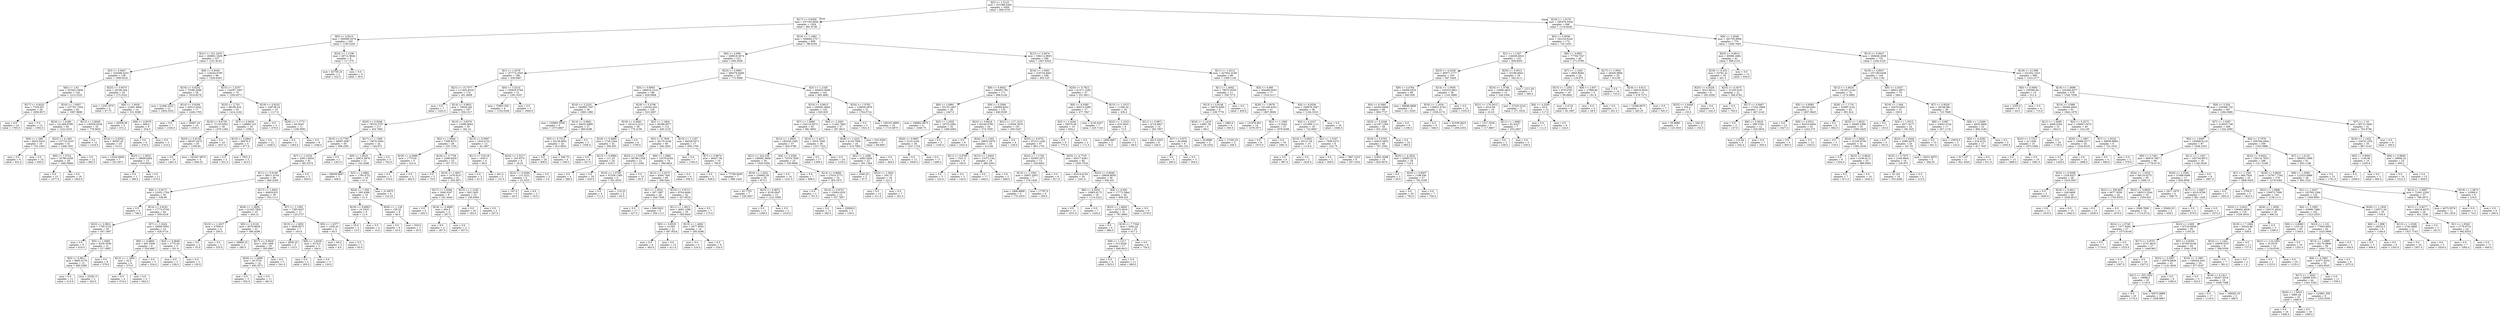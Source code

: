 digraph Tree {
node [shape=box] ;
0 [label="X[2] <= 1.5123\nmse = 331588.5382\nsamples = 2000\nvalue = 994.4725"] ;
1 [label="X[17] <= 0.8458\nmse = 337193.6845\nsamples = 1054\nvalue = 881.8748"] ;
0 -> 1 [labeldistance=2.5, labelangle=45, headlabel="True"] ;
2 [label="X[0] <= 4.9213\nmse = 300089.2076\nsamples = 245\nvalue = 1195.4245"] ;
1 -> 2 ;
3 [label="X[21] <= 331.2433\nmse = 268661.5436\nsamples = 237\nvalue = 1231.8143"] ;
2 -> 3 ;
4 [label="X[3] <= 0.9447\nmse = 324398.4232\nsamples = 138\nvalue = 1090.6232"] ;
3 -> 4 ;
5 [label="X[6] <= 1.91\nmse = 253423.3956\nsamples = 120\nvalue = 1213.2333"] ;
4 -> 5 ;
6 [label="X[17] <= 0.8322\nmse = 7329.551\nsamples = 28\nvalue = 1690.8571"] ;
5 -> 6 ;
7 [label="mse = 0.0\nsamples = 16\nvalue = 1765.0"] ;
6 -> 7 ;
8 [label="mse = 0.0\nsamples = 12\nvalue = 1592.0"] ;
6 -> 8 ;
9 [label="X[16] <= 1.0057\nmse = 237761.7004\nsamples = 92\nvalue = 1067.8696"] ;
5 -> 9 ;
10 [label="X[24] <= 1.0188\nmse = 221468.8789\nsamples = 60\nvalue = 1222.4333"] ;
9 -> 10 ;
11 [label="X[9] <= 1.288\nmse = 8625.0416\nsamples = 19\nvalue = 733.1053"] ;
10 -> 11 ;
12 [label="mse = 0.0\nsamples = 9\nvalue = 831.0"] ;
11 -> 12 ;
13 [label="mse = 0.0\nsamples = 10\nvalue = 645.0"] ;
11 -> 13 ;
14 [label="X[23] <= 4.1491\nmse = 157722.0107\nsamples = 41\nvalue = 1449.1951"] ;
10 -> 14 ;
15 [label="X[8] <= 1.0724\nmse = 34780.0238\nsamples = 29\nvalue = 1683.8966"] ;
14 -> 15 ;
16 [label="mse = 0.0\nsamples = 13\nvalue = 1477.0"] ;
15 -> 16 ;
17 [label="mse = 0.0\nsamples = 16\nvalue = 1852.0"] ;
15 -> 17 ;
18 [label="mse = 0.0\nsamples = 12\nvalue = 882.0"] ;
14 -> 18 ;
19 [label="X[12] <= 2.8049\nmse = 139528.9336\nsamples = 32\nvalue = 778.0625"] ;
9 -> 19 ;
20 [label="mse = 0.0\nsamples = 12\nvalue = 1219.0"] ;
19 -> 20 ;
21 [label="X[14] <= 0.9354\nmse = 36597.45\nsamples = 20\nvalue = 513.5"] ;
19 -> 21 ;
22 [label="mse = 13334.6939\nsamples = 7\nvalue = 321.8571"] ;
21 -> 22 ;
23 [label="X[23] <= 1.9032\nmse = 18698.8284\nsamples = 13\nvalue = 616.6923"] ;
21 -> 23 ;
24 [label="mse = 0.0\nsamples = 2\nvalue = 296.0"] ;
23 -> 24 ;
25 [label="mse = 0.0\nsamples = 11\nvalue = 675.0"] ;
23 -> 25 ;
26 [label="X[23] <= 3.9473\nmse = 29199.284\nsamples = 18\nvalue = 273.2222"] ;
4 -> 26 ;
27 [label="mse = 1230.1875\nsamples = 4\nvalue = 67.75"] ;
26 -> 27 ;
28 [label="X[6] <= 1.6926\nmse = 21681.4949\nsamples = 14\nvalue = 331.9286"] ;
26 -> 28 ;
29 [label="mse = 28358.56\nsamples = 5\nvalue = 472.2"] ;
28 -> 29 ;
30 [label="X[8] <= 0.9578\nmse = 968.0\nsamples = 9\nvalue = 254.0"] ;
28 -> 30 ;
31 [label="mse = 0.0\nsamples = 6\nvalue = 276.0"] ;
30 -> 31 ;
32 [label="mse = 0.0\nsamples = 3\nvalue = 210.0"] ;
30 -> 32 ;
33 [label="X[8] <= 0.9345\nmse = 124444.6785\nsamples = 99\nvalue = 1428.6263"] ;
3 -> 33 ;
34 [label="X[19] <= 0.9232\nmse = 75286.3496\nsamples = 29\nvalue = 1616.8276"] ;
33 -> 34 ;
35 [label="mse = 21946.2222\nsamples = 12\nvalue = 1854.3333"] ;
34 -> 35 ;
36 [label="X[14] <= 0.8294\nmse = 45013.2042\nsamples = 17\nvalue = 1449.1765"] ;
34 -> 36 ;
37 [label="mse = 0.0\nsamples = 7\nvalue = 1326.0"] ;
36 -> 37 ;
38 [label="mse = 58467.24\nsamples = 10\nvalue = 1535.4"] ;
36 -> 38 ;
39 [label="X[15] <= 1.5257\nmse = 124057.1967\nsamples = 70\nvalue = 1350.6571"] ;
33 -> 39 ;
40 [label="X[25] <= 2.701\nmse = 98199.916\nsamples = 55\nvalue = 1414.2182"] ;
39 -> 40 ;
41 [label="X[18] <= 8.6739\nmse = 71135.6502\nsamples = 39\nvalue = 1479.1282"] ;
40 -> 41 ;
42 [label="X[20] <= 0.9139\nmse = 98207.6275\nsamples = 20\nvalue = 1338.65"] ;
41 -> 42 ;
43 [label="mse = 0.0\nsamples = 16\nvalue = 1461.0"] ;
42 -> 43 ;
44 [label="mse = 191647.6875\nsamples = 4\nvalue = 849.25"] ;
42 -> 44 ;
45 [label="mse = 0.0\nsamples = 19\nvalue = 1627.0"] ;
41 -> 45 ;
46 [label="X[7] <= 0.9426\nmse = 128866.125\nsamples = 16\nvalue = 1256.0"] ;
40 -> 46 ;
47 [label="X[10] <= 4.6841\nmse = 68476.5\nsamples = 4\nvalue = 677.0"] ;
46 -> 47 ;
48 [label="mse = 0.0\nsamples = 2\nvalue = 931.0"] ;
47 -> 48 ;
49 [label="mse = 7921.0\nsamples = 2\nvalue = 423.0"] ;
47 -> 49 ;
50 [label="mse = 0.0\nsamples = 12\nvalue = 1449.0"] ;
46 -> 50 ;
51 [label="X[19] <= 0.9232\nmse = 149738.24\nsamples = 15\nvalue = 1117.6"] ;
39 -> 51 ;
52 [label="mse = 0.0\nsamples = 4\nvalue = 476.0"] ;
51 -> 52 ;
53 [label="X[26] <= 1.1772\nmse = 64.2645\nsamples = 11\nvalue = 1350.9091"] ;
51 -> 53 ;
54 [label="mse = 0.0\nsamples = 3\nvalue = 1364.0"] ;
53 -> 54 ;
55 [label="mse = 0.0\nsamples = 8\nvalue = 1346.0"] ;
53 -> 55 ;
56 [label="X[24] <= 1.1196\nmse = 29712.9844\nsamples = 8\nvalue = 117.375"] ;
2 -> 56 ;
57 [label="mse = 62750.25\nsamples = 2\nvalue = 322.5"] ;
56 -> 57 ;
58 [label="mse = 0.0\nsamples = 6\nvalue = 49.0"] ;
56 -> 58 ;
59 [label="X[19] <= 1.1083\nmse = 309640.2727\nsamples = 809\nvalue = 786.9184"] ;
1 -> 59 ;
60 [label="X[6] <= 4.909\nmse = 249918.3674\nsamples = 513\nvalue = 659.3938"] ;
59 -> 60 ;
61 [label="X[1] <= 1.4276\nmse = 157774.2545\nsamples = 186\nvalue = 458.6667"] ;
60 -> 61 ;
62 [label="X[21] <= 15.7577\nmse = 111405.8329\nsamples = 174\nvalue = 401.8908"] ;
61 -> 62 ;
63 [label="mse = 0.0\nsamples = 7\nvalue = 1422.0"] ;
62 -> 63 ;
64 [label="X[14] <= 0.9831\nmse = 70628.282\nsamples = 167\nvalue = 359.1317"] ;
62 -> 64 ;
65 [label="X[20] <= 0.9348\nmse = 76532.5707\nsamples = 117\nvalue = 434.7692"] ;
64 -> 65 ;
66 [label="X[10] <= 6.7763\nmse = 56997.0087\nsamples = 93\nvalue = 499.2581"] ;
65 -> 66 ;
67 [label="X[7] <= 1.2318\nmse = 43811.9454\nsamples = 91\nvalue = 481.6374"] ;
66 -> 67 ;
68 [label="X[11] <= 0.9158\nmse = 38011.4744\nsamples = 86\nvalue = 460.2209"] ;
67 -> 68 ;
69 [label="X[8] <= 0.9171\nmse = 21652.1764\nsamples = 50\nvalue = 538.06"] ;
68 -> 69 ;
70 [label="mse = 0.0\nsamples = 6\nvalue = 748.0"] ;
69 -> 70 ;
71 [label="X[14] <= 0.8181\nmse = 17774.9726\nsamples = 44\nvalue = 509.4318"] ;
69 -> 71 ;
72 [label="X[23] <= 2.0821\nmse = 7795.4722\nsamples = 30\nvalue = 547.1667"] ;
71 -> 72 ;
73 [label="mse = 0.0\nsamples = 9\nvalue = 616.0"] ;
72 -> 73 ;
74 [label="X[5] <= 1.0065\nmse = 8235.5556\nsamples = 21\nvalue = 517.6667"] ;
72 -> 74 ;
75 [label="X[5] <= 0.9611\nmse = 9685.0178\nsamples = 13\nvalue = 480.5385"] ;
74 -> 75 ;
76 [label="mse = 0.0\nsamples = 11\nvalue = 513.0"] ;
75 -> 76 ;
77 [label="mse = 25281.0\nsamples = 2\nvalue = 302.0"] ;
75 -> 77 ;
78 [label="mse = 0.0\nsamples = 8\nvalue = 578.0"] ;
74 -> 78 ;
79 [label="X[7] <= 1.0424\nmse = 29569.9592\nsamples = 14\nvalue = 428.5714"] ;
71 -> 79 ;
80 [label="X[8] <= 0.9805\nmse = 491.5556\nsamples = 9\nvalue = 554.6667"] ;
79 -> 80 ;
81 [label="X[13] <= 1.1883\nmse = 32.0\nsamples = 6\nvalue = 570.0"] ;
80 -> 81 ;
82 [label="mse = 0.0\nsamples = 4\nvalue = 574.0"] ;
81 -> 82 ;
83 [label="mse = 0.0\nsamples = 2\nvalue = 562.0"] ;
81 -> 83 ;
84 [label="mse = 0.0\nsamples = 3\nvalue = 524.0"] ;
80 -> 84 ;
85 [label="X[3] <= 0.9046\nmse = 1775.04\nsamples = 5\nvalue = 201.6"] ;
79 -> 85 ;
86 [label="mse = 0.0\nsamples = 3\nvalue = 236.0"] ;
85 -> 86 ;
87 [label="mse = 0.0\nsamples = 2\nvalue = 150.0"] ;
85 -> 87 ;
88 [label="X[17] <= 1.0632\nmse = 40629.821\nsamples = 36\nvalue = 352.1111"] ;
68 -> 88 ;
89 [label="X[26] <= 1.0856\nmse = 21245.7856\nsamples = 25\nvalue = 454.12"] ;
88 -> 89 ;
90 [label="X[15] <= 1.4337\nmse = 57600.0\nsamples = 4\nvalue = 295.0"] ;
89 -> 90 ;
91 [label="mse = 0.0\nsamples = 2\nvalue = 55.0"] ;
90 -> 91 ;
92 [label="mse = 0.0\nsamples = 2\nvalue = 535.0"] ;
90 -> 92 ;
93 [label="X[0] <= 2.0126\nmse = 8579.8639\nsamples = 21\nvalue = 484.4286"] ;
89 -> 93 ;
94 [label="mse = 39800.25\nsamples = 2\nvalue = 280.5"] ;
93 -> 94 ;
95 [label="X[17] <= 0.9629\nmse = 455.1468\nsamples = 19\nvalue = 505.8947"] ;
93 -> 95 ;
96 [label="X[26] <= 1.2689\nmse = 20.3724\nsamples = 14\nvalue = 493.3571"] ;
95 -> 96 ;
97 [label="mse = 0.0\nsamples = 3\nvalue = 502.0"] ;
96 -> 97 ;
98 [label="mse = 0.0\nsamples = 11\nvalue = 491.0"] ;
96 -> 98 ;
99 [label="mse = 0.0\nsamples = 5\nvalue = 541.0"] ;
95 -> 99 ;
100 [label="X[7] <= 1.1592\nmse = 7285.8347\nsamples = 11\nvalue = 120.2727"] ;
88 -> 100 ;
101 [label="X[15] <= 1.2852\nmse = 5606.8571\nsamples = 7\nvalue = 163.0"] ;
100 -> 101 ;
102 [label="mse = 4830.25\nsamples = 2\nvalue = 110.5"] ;
101 -> 102 ;
103 [label="X[8] <= 1.0438\nmse = 4374.0\nsamples = 5\nvalue = 184.0"] ;
101 -> 103 ;
104 [label="mse = 0.0\nsamples = 2\nvalue = 265.0"] ;
103 -> 104 ;
105 [label="mse = 0.0\nsamples = 3\nvalue = 130.0"] ;
103 -> 105 ;
106 [label="X[5] <= 1.0377\nmse = 1438.25\nsamples = 4\nvalue = 45.5"] ;
100 -> 106 ;
107 [label="mse = 64.0\nsamples = 2\nvalue = 8.0"] ;
106 -> 107 ;
108 [label="mse = 0.0\nsamples = 2\nvalue = 83.0"] ;
106 -> 108 ;
109 [label="mse = 0.0\nsamples = 5\nvalue = 850.0"] ;
67 -> 109 ;
110 [label="mse = 0.0\nsamples = 2\nvalue = 1301.0"] ;
66 -> 110 ;
111 [label="X[17] <= 1.1569\nmse = 73670.3594\nsamples = 24\nvalue = 184.875"] ;
65 -> 111 ;
112 [label="X[9] <= 1.9525\nmse = 29815.3878\nsamples = 21\nvalue = 102.4286"] ;
111 -> 112 ;
113 [label="mse = 89058.6667\nsamples = 3\nvalue = 408.0"] ;
112 -> 113 ;
114 [label="X[3] <= 1.0882\nmse = 1785.4722\nsamples = 18\nvalue = 51.5"] ;
112 -> 114 ;
115 [label="X[24] <= 1.059\nmse = 395.4286\nsamples = 14\nvalue = 31.0"] ;
114 -> 115 ;
116 [label="X[18] <= 9.6683\nmse = 10.3333\nsamples = 6\nvalue = 11.0"] ;
115 -> 116 ;
117 [label="mse = 25.0\nsamples = 2\nvalue = 13.0"] ;
116 -> 117 ;
118 [label="mse = 0.0\nsamples = 4\nvalue = 10.0"] ;
116 -> 118 ;
119 [label="X[26] <= 1.139\nmse = 159.25\nsamples = 8\nvalue = 46.0"] ;
115 -> 119 ;
120 [label="mse = 0.0\nsamples = 6\nvalue = 43.0"] ;
119 -> 120 ;
121 [label="mse = 529.0\nsamples = 2\nvalue = 55.0"] ;
119 -> 121 ;
122 [label="mse = 31.6875\nsamples = 4\nvalue = 123.25"] ;
114 -> 122 ;
123 [label="mse = 0.0\nsamples = 3\nvalue = 762.0"] ;
111 -> 123 ;
124 [label="X[10] <= 3.8579\nmse = 12098.9604\nsamples = 50\nvalue = 182.14"] ;
64 -> 124 ;
125 [label="X[2] <= 1.0944\nmse = 7398.8373\nsamples = 38\nvalue = 225.7105"] ;
124 -> 125 ;
126 [label="X[18] <= 4.2688\nmse = 1775.04\nsamples = 5\nvalue = 410.4"] ;
125 -> 126 ;
127 [label="mse = 0.0\nsamples = 3\nvalue = 376.0"] ;
126 -> 127 ;
128 [label="mse = 0.0\nsamples = 2\nvalue = 462.0"] ;
126 -> 128 ;
129 [label="X[18] <= 3.7759\nmse = 2299.6529\nsamples = 33\nvalue = 197.7273"] ;
125 -> 129 ;
130 [label="mse = 0.0\nsamples = 2\nvalue = 79.0"] ;
129 -> 130 ;
131 [label="X[19] <= 1.0827\nmse = 1479.9147\nsamples = 31\nvalue = 205.3871"] ;
129 -> 131 ;
132 [label="X[17] <= 1.0546\nmse = 1840.0247\nsamples = 9\nvalue = 241.4444"] ;
131 -> 132 ;
133 [label="mse = 0.0\nsamples = 5\nvalue = 205.0"] ;
132 -> 133 ;
134 [label="X[18] <= 5.4609\nmse = 404.5\nsamples = 4\nvalue = 287.0"] ;
132 -> 134 ;
135 [label="mse = 9.0\nsamples = 2\nvalue = 267.0"] ;
134 -> 135 ;
136 [label="mse = 0.0\nsamples = 2\nvalue = 307.0"] ;
134 -> 136 ;
137 [label="X[13] <= 1.2165\nmse = 583.1405\nsamples = 22\nvalue = 190.6364"] ;
131 -> 137 ;
138 [label="mse = 0.0\nsamples = 20\nvalue = 183.0"] ;
137 -> 138 ;
139 [label="mse = 0.0\nsamples = 2\nvalue = 267.0"] ;
137 -> 139 ;
140 [label="X[13] <= 0.9597\nmse = 1934.4722\nsamples = 12\nvalue = 44.1667"] ;
124 -> 140 ;
141 [label="X[11] <= 0.9118\nmse = 1445.5\nsamples = 4\nvalue = 96.0"] ;
140 -> 141 ;
142 [label="mse = 0.0\nsamples = 2\nvalue = 61.0"] ;
141 -> 142 ;
143 [label="mse = 441.0\nsamples = 2\nvalue = 131.0"] ;
141 -> 143 ;
144 [label="X[23] <= 3.5217\nmse = 163.9375\nsamples = 8\nvalue = 18.25"] ;
140 -> 144 ;
145 [label="X[22] <= 0.9284\nmse = 115.2222\nsamples = 6\nvalue = 23.3333"] ;
144 -> 145 ;
146 [label="mse = 147.0\nsamples = 4\nvalue = 26.0"] ;
145 -> 146 ;
147 [label="mse = 9.0\nsamples = 2\nvalue = 18.0"] ;
145 -> 147 ;
148 [label="mse = 0.0\nsamples = 2\nvalue = 3.0"] ;
144 -> 148 ;
149 [label="X[0] <= 3.5214\nmse = 105635.0764\nsamples = 12\nvalue = 1281.9167"] ;
61 -> 149 ;
150 [label="mse = 75963.358\nsamples = 9\nvalue = 1154.5556"] ;
149 -> 150 ;
151 [label="mse = 0.0\nsamples = 3\nvalue = 1664.0"] ;
149 -> 151 ;
152 [label="X[23] <= 3.9661\nmse = 266376.6489\nsamples = 327\nvalue = 773.5688"] ;
60 -> 152 ;
153 [label="X[5] <= 0.8063\nmse = 186918.1519\nsamples = 186\nvalue = 628.0968"] ;
152 -> 153 ;
154 [label="X[10] <= 3.2233\nmse = 194895.7307\nsamples = 36\nvalue = 1065.1389"] ;
153 -> 154 ;
155 [label="mse = 150883.5556\nsamples = 9\nvalue = 1573.6667"] ;
154 -> 155 ;
156 [label="X[14] <= 0.9661\nmse = 94632.8999\nsamples = 27\nvalue = 895.6296"] ;
154 -> 156 ;
157 [label="X[5] <= 0.7312\nmse = 45136.9931\nsamples = 24\nvalue = 813.0833"] ;
156 -> 157 ;
158 [label="mse = 0.0\nsamples = 20\nvalue = 908.0"] ;
157 -> 158 ;
159 [label="mse = 546.75\nsamples = 4\nvalue = 338.5"] ;
157 -> 159 ;
160 [label="mse = 0.0\nsamples = 3\nvalue = 1556.0"] ;
156 -> 160 ;
161 [label="X[18] <= 5.4706\nmse = 128160.204\nsamples = 150\nvalue = 523.2067"] ;
153 -> 161 ;
162 [label="X[18] <= 4.9583\nmse = 181414.3213\nsamples = 38\nvalue = 779.3158"] ;
161 -> 162 ;
163 [label="X[19] <= 0.9485\nmse = 1728.2344\nsamples = 32\nvalue = 595.625"] ;
162 -> 163 ;
164 [label="mse = 0.0\nsamples = 8\nvalue = 527.0"] ;
163 -> 164 ;
165 [label="X[13] <= 0.9994\nmse = 211.25\nsamples = 24\nvalue = 618.5"] ;
163 -> 165 ;
166 [label="mse = 0.0\nsamples = 4\nvalue = 586.0"] ;
165 -> 166 ;
167 [label="mse = 0.0\nsamples = 20\nvalue = 625.0"] ;
165 -> 167 ;
168 [label="mse = 0.0\nsamples = 6\nvalue = 1759.0"] ;
162 -> 168 ;
169 [label="X[3] <= 1.1904\nmse = 80286.8577\nsamples = 112\nvalue = 436.3125"] ;
161 -> 169 ;
170 [label="X[2] <= 0.7836\nmse = 26179.3146\nsamples = 95\nvalue = 346.3263"] ;
169 -> 170 ;
171 [label="X[23] <= 3.5392\nmse = 58789.1338\nsamples = 21\nvalue = 211.2381"] ;
170 -> 171 ;
172 [label="X[16] <= 1.0769\nmse = 87538.1389\nsamples = 6\nvalue = 501.8333"] ;
171 -> 172 ;
173 [label="mse = 0.0\nsamples = 4\nvalue = 711.0"] ;
172 -> 173 ;
174 [label="mse = 110.25\nsamples = 2\nvalue = 83.5"] ;
172 -> 174 ;
175 [label="mse = 0.0\nsamples = 15\nvalue = 95.0"] ;
171 -> 175 ;
176 [label="X[8] <= 1.0882\nmse = 10276.8183\nsamples = 74\nvalue = 384.6622"] ;
170 -> 176 ;
177 [label="X[12] <= 2.3472\nmse = 8364.7481\nsamples = 68\nvalue = 369.5441"] ;
176 -> 177 ;
178 [label="X[1] <= 1.3022\nmse = 507.1967\nsamples = 26\nvalue = 436.7308"] ;
177 -> 178 ;
179 [label="mse = 0.0\nsamples = 17\nvalue = 427.0"] ;
178 -> 179 ;
180 [label="mse = 948.5432\nsamples = 9\nvalue = 455.1111"] ;
178 -> 180 ;
181 [label="X[19] <= 0.9712\nmse = 8704.6644\nsamples = 42\nvalue = 327.9524"] ;
177 -> 181 ;
182 [label="X[11] <= 1.0613\nmse = 4683.1396\nsamples = 35\nvalue = 358.9429"] ;
181 -> 182 ;
183 [label="X[5] <= 0.8535\nmse = 15.093\nsamples = 21\nvalue = 407.9524"] ;
182 -> 183 ;
184 [label="mse = 0.0\nsamples = 8\nvalue = 403.0"] ;
183 -> 184 ;
185 [label="mse = 0.0\nsamples = 13\nvalue = 411.0"] ;
183 -> 185 ;
186 [label="X[15] <= 1.4843\nmse = 2677.9592\nsamples = 14\nvalue = 285.4286"] ;
182 -> 186 ;
187 [label="mse = 0.0\nsamples = 5\nvalue = 216.0"] ;
186 -> 187 ;
188 [label="mse = 0.0\nsamples = 9\nvalue = 324.0"] ;
186 -> 188 ;
189 [label="mse = 0.0\nsamples = 7\nvalue = 173.0"] ;
181 -> 189 ;
190 [label="mse = 0.0\nsamples = 6\nvalue = 556.0"] ;
176 -> 190 ;
191 [label="X[13] <= 1.1257\nmse = 84529.5571\nsamples = 17\nvalue = 939.1765"] ;
169 -> 191 ;
192 [label="mse = 0.0\nsamples = 7\nvalue = 1194.0"] ;
191 -> 192 ;
193 [label="X[7] <= 0.9674\nmse = 66427.56\nsamples = 10\nvalue = 760.8"] ;
191 -> 193 ;
194 [label="mse = 0.0\nsamples = 3\nvalue = 928.0"] ;
193 -> 194 ;
195 [label="mse = 77780.6939\nsamples = 7\nvalue = 689.1429"] ;
193 -> 195 ;
196 [label="X[3] <= 1.1328\nmse = 306452.9298\nsamples = 141\nvalue = 965.4681"] ;
152 -> 196 ;
197 [label="X[14] <= 0.9615\nmse = 206091.8844\nsamples = 120\nvalue = 825.625"] ;
196 -> 197 ;
198 [label="X[7] <= 1.0883\nmse = 154116.5073\nsamples = 93\nvalue = 981.8602"] ;
197 -> 198 ;
199 [label="X[13] <= 1.0855\nmse = 185430.1385\nsamples = 57\nvalue = 826.5789"] ;
198 -> 199 ;
200 [label="X[21] <= 324.239\nmse = 166692.3668\nsamples = 34\nvalue = 1020.5294"] ;
199 -> 200 ;
201 [label="X[24] <= 1.0421\nmse = 230662.56\nsamples = 20\nvalue = 873.2"] ;
200 -> 201 ;
202 [label="mse = 82.7755\nsamples = 7\nvalue = 226.2857"] ;
201 -> 202 ;
203 [label="X[23] <= 4.9672\nmse = 8136.0947\nsamples = 13\nvalue = 1221.5385"] ;
201 -> 203 ;
204 [label="mse = 0.0\nsamples = 11\nvalue = 1260.0"] ;
203 -> 204 ;
205 [label="mse = 0.0\nsamples = 2\nvalue = 1010.0"] ;
203 -> 205 ;
206 [label="mse = 0.0\nsamples = 14\nvalue = 1231.0"] ;
200 -> 206 ;
207 [label="X[4] <= 2.5395\nmse = 75319.7656\nsamples = 23\nvalue = 539.8696"] ;
199 -> 207 ;
208 [label="mse = 0.0\nsamples = 7\nvalue = 898.0"] ;
207 -> 208 ;
209 [label="X[14] <= 0.8665\nmse = 27610.2773\nsamples = 16\nvalue = 383.1875"] ;
207 -> 209 ;
210 [label="mse = 0.0\nsamples = 2\nvalue = 701.0"] ;
209 -> 210 ;
211 [label="X[14] <= 0.8747\nmse = 15064.0255\nsamples = 14\nvalue = 337.7857"] ;
209 -> 211 ;
212 [label="mse = 0.0\nsamples = 11\nvalue = 392.0"] ;
211 -> 212 ;
213 [label="mse = 20006.0\nsamples = 3\nvalue = 139.0"] ;
211 -> 213 ;
214 [label="X[10] <= 5.4471\nmse = 5910.7006\nsamples = 36\nvalue = 1227.7222"] ;
198 -> 214 ;
215 [label="mse = 0.0\nsamples = 17\nvalue = 1309.0"] ;
214 -> 215 ;
216 [label="mse = 0.0\nsamples = 19\nvalue = 1155.0"] ;
214 -> 216 ;
217 [label="X[0] <= 2.2091\nmse = 11442.7682\nsamples = 27\nvalue = 287.4815"] ;
197 -> 217 ;
218 [label="X[26] <= 1.2231\nmse = 6134.7066\nsamples = 24\nvalue = 314.7083"] ;
217 -> 218 ;
219 [label="X[2] <= 1.1086\nmse = 4482.0269\nsamples = 22\nvalue = 301.1364"] ;
218 -> 219 ;
220 [label="mse = 1640.25\nsamples = 2\nvalue = 97.5"] ;
219 -> 220 ;
221 [label="X[22] <= 1.0041\nmse = 204.75\nsamples = 20\nvalue = 321.5"] ;
219 -> 221 ;
222 [label="mse = 0.0\nsamples = 13\nvalue = 311.0"] ;
221 -> 222 ;
223 [label="mse = 0.0\nsamples = 7\nvalue = 341.0"] ;
221 -> 223 ;
224 [label="mse = 0.0\nsamples = 2\nvalue = 464.0"] ;
218 -> 224 ;
225 [label="mse = 533.5556\nsamples = 3\nvalue = 69.6667"] ;
217 -> 225 ;
226 [label="X[16] <= 1.0763\nmse = 129629.3878\nsamples = 21\nvalue = 1764.5714"] ;
196 -> 226 ;
227 [label="mse = 0.0\nsamples = 5\nvalue = 1921.0"] ;
226 -> 227 ;
228 [label="mse = 160102.0898\nsamples = 16\nvalue = 1715.6875"] ;
226 -> 228 ;
229 [label="X[12] <= 2.9474\nmse = 336112.8603\nsamples = 296\nvalue = 1007.9324"] ;
59 -> 229 ;
230 [label="X[16] <= 1.0491\nmse = 218724.8401\nsamples = 208\nvalue = 855.125"] ;
229 -> 230 ;
231 [label="X[8] <= 0.9632\nmse = 180493.782\nsamples = 171\nvalue = 968.5146"] ;
230 -> 231 ;
232 [label="X[6] <= 2.6981\nmse = 55133.1667\nsamples = 36\nvalue = 1447.0"] ;
231 -> 232 ;
233 [label="mse = 168862.6875\nsamples = 4\nvalue = 1049.75"] ;
232 -> 233 ;
234 [label="X[3] <= 1.0555\nmse = 18725.2881\nsamples = 32\nvalue = 1496.6562"] ;
232 -> 234 ;
235 [label="X[20] <= 0.9697\nmse = 3152.4185\nsamples = 29\nvalue = 1537.1724"] ;
234 -> 235 ;
236 [label="mse = 0.0\nsamples = 12\nvalue = 1604.0"] ;
235 -> 236 ;
237 [label="mse = 0.0\nsamples = 17\nvalue = 1490.0"] ;
235 -> 237 ;
238 [label="mse = 0.0\nsamples = 3\nvalue = 1105.0"] ;
234 -> 238 ;
239 [label="X[9] <= 4.3366\nmse = 136589.6452\nsamples = 135\nvalue = 840.9185"] ;
231 -> 239 ;
240 [label="X[22] <= 0.8618\nmse = 93240.6782\nsamples = 34\nvalue = 574.7059"] ;
239 -> 240 ;
241 [label="mse = 0.0\nsamples = 9\nvalue = 1022.0"] ;
240 -> 241 ;
242 [label="X[24] <= 1.1343\nmse = 28852.0576\nsamples = 25\nvalue = 413.68"] ;
240 -> 242 ;
243 [label="X[11] <= 0.9785\nmse = 1521.0\nsamples = 6\nvalue = 183.0"] ;
242 -> 243 ;
244 [label="mse = 0.0\nsamples = 3\nvalue = 222.0"] ;
243 -> 244 ;
245 [label="mse = 0.0\nsamples = 3\nvalue = 144.0"] ;
243 -> 245 ;
246 [label="X[12] <= 1.9455\nmse = 15372.144\nsamples = 19\nvalue = 486.5263"] ;
242 -> 246 ;
247 [label="mse = 0.0\nsamples = 17\nvalue = 444.0"] ;
246 -> 247 ;
248 [label="mse = 0.0\nsamples = 2\nvalue = 848.0"] ;
246 -> 248 ;
249 [label="X[21] <= 117.1215\nmse = 119294.3676\nsamples = 101\nvalue = 930.5347"] ;
239 -> 249 ;
250 [label="mse = 0.0\nsamples = 4\nvalue = 139.0"] ;
249 -> 250 ;
251 [label="X[25] <= 3.8731\nmse = 97312.1445\nsamples = 97\nvalue = 963.1753"] ;
249 -> 251 ;
252 [label="X[22] <= 1.1728\nmse = 82905.2071\nsamples = 13\nvalue = 526.8462"] ;
251 -> 252 ;
253 [label="X[13] <= 1.2362\nmse = 19951.2653\nsamples = 7\nvalue = 278.1429"] ;
252 -> 253 ;
254 [label="mse = 2496.8889\nsamples = 3\nvalue = 170.3333"] ;
253 -> 254 ;
255 [label="mse = 17787.0\nsamples = 4\nvalue = 359.0"] ;
253 -> 255 ;
256 [label="mse = 0.0\nsamples = 6\nvalue = 817.0"] ;
252 -> 256 ;
257 [label="X[25] <= 4.7725\nmse = 65517.8281\nsamples = 84\nvalue = 1030.7024"] ;
251 -> 257 ;
258 [label="mse = 81014.6154\nsamples = 26\nvalue = 1241.0"] ;
257 -> 258 ;
259 [label="X[22] <= 0.8648\nmse = 29858.8659\nsamples = 58\nvalue = 936.431"] ;
257 -> 259 ;
260 [label="X[6] <= 4.5554\nmse = 10883.6173\nsamples = 18\nvalue = 1114.2222"] ;
259 -> 260 ;
261 [label="mse = 0.0\nsamples = 11\nvalue = 1031.0"] ;
260 -> 261 ;
262 [label="mse = 0.0\nsamples = 7\nvalue = 1245.0"] ;
260 -> 262 ;
263 [label="X[4] <= 4.836\nmse = 17772.3944\nsamples = 40\nvalue = 856.425"] ;
259 -> 263 ;
264 [label="X[23] <= 1.8645\nmse = 4374.0916\nsamples = 31\nvalue = 791.8065"] ;
263 -> 264 ;
265 [label="mse = 0.0\nsamples = 6\nvalue = 686.0"] ;
264 -> 265 ;
266 [label="X[18] <= 7.7344\nmse = 2092.24\nsamples = 25\nvalue = 817.2"] ;
264 -> 266 ;
267 [label="X[8] <= 1.1217\nmse = 312.6436\nsamples = 17\nvalue = 846.9412"] ;
266 -> 267 ;
268 [label="mse = 0.0\nsamples = 6\nvalue = 823.0"] ;
267 -> 268 ;
269 [label="mse = 0.0\nsamples = 11\nvalue = 860.0"] ;
267 -> 269 ;
270 [label="mse = 0.0\nsamples = 8\nvalue = 754.0"] ;
266 -> 270 ;
271 [label="mse = 0.0\nsamples = 9\nvalue = 1079.0"] ;
263 -> 271 ;
272 [label="X[20] <= 0.7812\nmse = 61371.1556\nsamples = 37\nvalue = 331.0811"] ;
230 -> 272 ;
273 [label="X[6] <= 4.3385\nmse = 80513.2388\nsamples = 17\nvalue = 477.7647"] ;
272 -> 273 ;
274 [label="X[2] <= 1.4244\nmse = 58370.56\nsamples = 10\nvalue = 654.2"] ;
273 -> 274 ;
275 [label="mse = 0.0\nsamples = 8\nvalue = 775.0"] ;
274 -> 275 ;
276 [label="mse = 0.0\nsamples = 2\nvalue = 171.0"] ;
274 -> 276 ;
277 [label="mse = 4145.6327\nsamples = 7\nvalue = 225.7143"] ;
273 -> 277 ;
278 [label="X[15] <= 1.1015\nmse = 11266.34\nsamples = 20\nvalue = 206.4"] ;
272 -> 278 ;
279 [label="X[22] <= 1.1519\nmse = 916.5833\nsamples = 6\nvalue = 72.5"] ;
278 -> 279 ;
280 [label="mse = 1808.6667\nsamples = 3\nvalue = 76.0"] ;
279 -> 280 ;
281 [label="mse = 0.0\nsamples = 3\nvalue = 69.0"] ;
279 -> 281 ;
282 [label="X[11] <= 0.9971\nmse = 4724.8827\nsamples = 14\nvalue = 263.7857"] ;
278 -> 282 ;
283 [label="mse = 8413.3333\nsamples = 6\nvalue = 226.0"] ;
282 -> 283 ;
284 [label="X[7] <= 0.975\nmse = 84.6094\nsamples = 8\nvalue = 292.125"] ;
282 -> 284 ;
285 [label="mse = 0.0\nsamples = 5\nvalue = 285.0"] ;
284 -> 285 ;
286 [label="mse = 0.0\nsamples = 3\nvalue = 304.0"] ;
284 -> 286 ;
287 [label="X[11] <= 1.0212\nmse = 427932.4189\nsamples = 88\nvalue = 1369.1136"] ;
229 -> 287 ;
288 [label="X[1] <= 1.4042\nmse = 78672.9256\nsamples = 11\nvalue = 338.7273"] ;
287 -> 288 ;
289 [label="X[13] <= 0.9148\nmse = 30870.8395\nsamples = 9\nvalue = 229.7778"] ;
288 -> 289 ;
290 [label="X[24] <= 1.1416\nmse = 14897.36\nsamples = 5\nvalue = 99.2"] ;
289 -> 290 ;
291 [label="mse = 26.8889\nsamples = 3\nvalue = 26.3333"] ;
290 -> 291 ;
292 [label="mse = 17292.25\nsamples = 2\nvalue = 208.5"] ;
290 -> 292 ;
293 [label="mse = 2883.0\nsamples = 4\nvalue = 393.0"] ;
289 -> 293 ;
294 [label="mse = 0.0\nsamples = 2\nvalue = 829.0"] ;
288 -> 294 ;
295 [label="X[3] <= 0.895\nmse = 304488.5003\nsamples = 77\nvalue = 1516.3117"] ;
287 -> 295 ;
296 [label="X[26] <= 1.0678\nmse = 101249.4253\nsamples = 41\nvalue = 1807.8049"] ;
295 -> 296 ;
297 [label="mse = 131676.801\nsamples = 14\nvalue = 1478.3571"] ;
296 -> 297 ;
298 [label="X[2] <= 1.1965\nmse = 13.3443\nsamples = 27\nvalue = 1978.6296"] ;
296 -> 298 ;
299 [label="mse = 0.0\nsamples = 8\nvalue = 1973.0"] ;
298 -> 299 ;
300 [label="mse = 0.0\nsamples = 19\nvalue = 1981.0"] ;
298 -> 300 ;
301 [label="X[4] <= 6.9256\nmse = 328976.1667\nsamples = 36\nvalue = 1184.3333"] ;
295 -> 301 ;
302 [label="X[4] <= 4.2237\nmse = 231680.1111\nsamples = 18\nvalue = 722.6667"] ;
301 -> 302 ;
303 [label="X[10] <= 5.0921\nmse = 65127.04\nsamples = 10\nvalue = 1114.6"] ;
302 -> 303 ;
304 [label="mse = 0.0\nsamples = 8\nvalue = 987.0"] ;
303 -> 304 ;
305 [label="mse = 0.0\nsamples = 2\nvalue = 1625.0"] ;
303 -> 305 ;
306 [label="X[1] <= 1.3197\nmse = 7838.4375\nsamples = 8\nvalue = 232.75"] ;
302 -> 306 ;
307 [label="mse = 0.0\nsamples = 2\nvalue = 309.0"] ;
306 -> 307 ;
308 [label="mse = 7867.2222\nsamples = 6\nvalue = 207.3333"] ;
306 -> 308 ;
309 [label="mse = 0.0\nsamples = 18\nvalue = 1646.0"] ;
301 -> 309 ;
310 [label="X[19] <= 1.0176\nmse = 295479.5028\nsamples = 946\nvalue = 1119.9249"] ;
0 -> 310 [labeldistance=2.5, labelangle=-45, headlabel="False"] ;
311 [label="X[5] <= 0.9536\nmse = 162120.6242\nsamples = 172\nvalue = 720.1453"] ;
310 -> 311 ;
312 [label="X[1] <= 1.1207\nmse = 128200.6022\nsamples = 123\nvalue = 858.8455"] ;
311 -> 312 ;
313 [label="X[23] <= 4.3238\nmse = 90971.1777\nsamples = 105\nvalue = 947.3429"] ;
312 -> 313 ;
314 [label="X[9] <= 4.4764\nmse = 54006.9532\nsamples = 69\nvalue = 845.058"] ;
313 -> 314 ;
315 [label="X[4] <= 6.3481\nmse = 44354.6908\nsamples = 66\nvalue = 864.7727"] ;
314 -> 315 ;
316 [label="X[25] <= 5.2346\nmse = 41187.1394\nsamples = 58\nvalue = 831.2241"] ;
315 -> 316 ;
317 [label="X[10] <= 5.0705\nmse = 43015.5933\nsamples = 48\nvalue = 797.1042"] ;
316 -> 317 ;
318 [label="mse = 31831.6288\nsamples = 19\nvalue = 923.9474"] ;
317 -> 318 ;
319 [label="X[25] <= 4.2625\nmse = 32895.5172\nsamples = 29\nvalue = 714.0"] ;
317 -> 319 ;
320 [label="mse = 0.0\nsamples = 2\nvalue = 59.0"] ;
319 -> 320 ;
321 [label="X[20] <= 0.8407\nmse = 1198.546\nsamples = 27\nvalue = 762.5185"] ;
319 -> 321 ;
322 [label="mse = 0.0\nsamples = 20\nvalue = 783.0"] ;
321 -> 322 ;
323 [label="mse = 0.0\nsamples = 7\nvalue = 704.0"] ;
321 -> 323 ;
324 [label="mse = 0.0\nsamples = 10\nvalue = 995.0"] ;
316 -> 324 ;
325 [label="mse = 0.0\nsamples = 8\nvalue = 1108.0"] ;
315 -> 325 ;
326 [label="mse = 69688.8889\nsamples = 3\nvalue = 411.3333"] ;
314 -> 326 ;
327 [label="X[14] <= 1.0035\nmse = 103332.6821\nsamples = 36\nvalue = 1143.3889"] ;
313 -> 327 ;
328 [label="X[16] <= 1.1634\nmse = 129931.4745\nsamples = 23\nvalue = 1036.2174"] ;
327 -> 328 ;
329 [label="mse = 0.0\nsamples = 6\nvalue = 546.0"] ;
328 -> 329 ;
330 [label="mse = 61038.0623\nsamples = 17\nvalue = 1209.2353"] ;
328 -> 330 ;
331 [label="mse = 0.0\nsamples = 13\nvalue = 1333.0"] ;
327 -> 331 ;
332 [label="X[20] <= 0.9512\nmse = 33188.9043\nsamples = 18\nvalue = 342.6111"] ;
312 -> 332 ;
333 [label="X[24] <= 1.0746\nmse = 14096.4852\nsamples = 13\nvalue = 249.2308"] ;
332 -> 333 ;
334 [label="X[21] <= 176.2612\nmse = 4314.84\nsamples = 10\nvalue = 212.6"] ;
333 -> 334 ;
335 [label="mse = 1317.5556\nsamples = 3\nvalue = 117.6667"] ;
334 -> 335 ;
336 [label="X[11] <= 1.0082\nmse = 81.6327\nsamples = 7\nvalue = 253.2857"] ;
334 -> 336 ;
337 [label="mse = 0.0\nsamples = 2\nvalue = 239.0"] ;
336 -> 337 ;
338 [label="mse = 0.0\nsamples = 5\nvalue = 259.0"] ;
336 -> 338 ;
339 [label="mse = 27320.2222\nsamples = 3\nvalue = 371.3333"] ;
333 -> 339 ;
340 [label="mse = 1211.04\nsamples = 5\nvalue = 585.4"] ;
332 -> 340 ;
341 [label="X[6] <= 3.9901\nmse = 77756.7547\nsamples = 49\nvalue = 371.9796"] ;
311 -> 341 ;
342 [label="X[7] <= 1.1435\nmse = 5663.8594\nsamples = 24\nvalue = 118.875"] ;
341 -> 342 ;
343 [label="X[15] <= 1.2501\nmse = 679.4792\nsamples = 19\nvalue = 99.6842"] ;
342 -> 343 ;
344 [label="X[4] <= 4.2295\nmse = 42.0\nsamples = 13\nvalue = 117.0"] ;
343 -> 344 ;
345 [label="mse = 0.0\nsamples = 7\nvalue = 111.0"] ;
344 -> 345 ;
346 [label="mse = 0.0\nsamples = 6\nvalue = 124.0"] ;
344 -> 346 ;
347 [label="mse = 3.4722\nsamples = 6\nvalue = 62.1667"] ;
343 -> 347 ;
348 [label="X[9] <= 2.937\nmse = 17886.96\nsamples = 5\nvalue = 191.8"] ;
342 -> 348 ;
349 [label="mse = 0.0\nsamples = 2\nvalue = 28.0"] ;
348 -> 349 ;
350 [label="mse = 0.0\nsamples = 3\nvalue = 301.0"] ;
348 -> 350 ;
351 [label="X[17] <= 1.0941\nmse = 26426.9984\nsamples = 25\nvalue = 614.96"] ;
341 -> 351 ;
352 [label="mse = 0.0\nsamples = 14\nvalue = 722.0"] ;
351 -> 352 ;
353 [label="X[18] <= 9.613\nmse = 26919.6529\nsamples = 11\nvalue = 478.7273"] ;
351 -> 353 ;
354 [label="mse = 13366.6875\nsamples = 4\nvalue = 282.25"] ;
353 -> 354 ;
355 [label="mse = 0.0\nsamples = 7\nvalue = 591.0"] ;
353 -> 355 ;
356 [label="X[9] <= 1.9349\nmse = 281705.8956\nsamples = 774\nvalue = 1208.7649"] ;
310 -> 356 ;
357 [label="X[20] <= 0.9614\nmse = 85966.1684\nsamples = 42\nvalue = 589.2143"] ;
356 -> 357 ;
358 [label="X[18] <= 6.433\nmse = 53781.41\nsamples = 30\nvalue = 451.3"] ;
357 -> 358 ;
359 [label="X[25] <= 4.0329\nmse = 3012.6914\nsamples = 9\nvalue = 182.5556"] ;
358 -> 359 ;
360 [label="X[25] <= 2.6448\nmse = 334.4\nsamples = 5\nvalue = 135.0"] ;
359 -> 360 ;
361 [label="mse = 56.8889\nsamples = 3\nvalue = 123.3333"] ;
360 -> 361 ;
362 [label="mse = 240.25\nsamples = 2\nvalue = 152.5"] ;
360 -> 362 ;
363 [label="mse = 0.0\nsamples = 4\nvalue = 242.0"] ;
359 -> 363 ;
364 [label="X[25] <= 4.3475\nmse = 31320.9161\nsamples = 21\nvalue = 566.4762"] ;
358 -> 364 ;
365 [label="mse = 0.0\nsamples = 7\nvalue = 765.0"] ;
364 -> 365 ;
366 [label="X[17] <= 0.9467\nmse = 17422.5969\nsamples = 14\nvalue = 467.2143"] ;
364 -> 366 ;
367 [label="mse = 0.0\nsamples = 2\nvalue = 147.0"] ;
366 -> 367 ;
368 [label="X[6] <= 2.0018\nmse = 388.5764\nsamples = 12\nvalue = 520.5833"] ;
366 -> 368 ;
369 [label="mse = 116.64\nsamples = 5\nvalue = 542.4"] ;
368 -> 369 ;
370 [label="mse = 0.0\nsamples = 7\nvalue = 505.0"] ;
368 -> 370 ;
371 [label="mse = 0.0\nsamples = 12\nvalue = 934.0"] ;
357 -> 371 ;
372 [label="X[13] <= 0.9427\nmse = 269649.4308\nsamples = 732\nvalue = 1244.3128"] ;
356 -> 372 ;
373 [label="X[18] <= 4.8927\nmse = 257189.6458\nsamples = 144\nvalue = 922.1181"] ;
372 -> 373 ;
374 [label="X[12] <= 3.4616\nmse = 181551.2142\nsamples = 74\nvalue = 1274.6892"] ;
373 -> 374 ;
375 [label="X[5] <= 0.8585\nmse = 95349.0281\nsamples = 31\nvalue = 1667.0645"] ;
374 -> 375 ;
376 [label="mse = 0.0\nsamples = 15\nvalue = 1927.0"] ;
375 -> 376 ;
377 [label="X[9] <= 4.0531\nmse = 62010.6094\nsamples = 16\nvalue = 1423.375"] ;
375 -> 377 ;
378 [label="mse = 0.0\nsamples = 3\nvalue = 905.0"] ;
377 -> 378 ;
379 [label="mse = 0.0\nsamples = 13\nvalue = 1543.0"] ;
377 -> 379 ;
380 [label="X[26] <= 1.1716\nmse = 52685.3142\nsamples = 43\nvalue = 991.814"] ;
374 -> 380 ;
381 [label="mse = 0.0\nsamples = 8\nvalue = 692.0"] ;
380 -> 381 ;
382 [label="X[25] <= 1.9532\nmse = 39485.5396\nsamples = 35\nvalue = 1060.3429"] ;
380 -> 382 ;
383 [label="mse = 0.0\nsamples = 3\nvalue = 719.0"] ;
382 -> 383 ;
384 [label="X[24] <= 1.0826\nmse = 31239.9756\nsamples = 32\nvalue = 1092.3438"] ;
382 -> 384 ;
385 [label="mse = 0.0\nsamples = 9\nvalue = 1354.0"] ;
384 -> 385 ;
386 [label="X[22] <= 0.8624\nmse = 6190.9112\nsamples = 23\nvalue = 989.9565"] ;
384 -> 386 ;
387 [label="mse = 0.0\nsamples = 7\nvalue = 871.0"] ;
386 -> 387 ;
388 [label="mse = 0.0\nsamples = 16\nvalue = 1042.0"] ;
386 -> 388 ;
389 [label="X[6] <= 3.4527\nmse = 66821.8971\nsamples = 70\nvalue = 549.4"] ;
373 -> 389 ;
390 [label="X[19] <= 1.094\nmse = 16470.6452\nsamples = 31\nvalue = 330.0"] ;
389 -> 390 ;
391 [label="mse = 0.0\nsamples = 7\nvalue = 153.0"] ;
390 -> 391 ;
392 [label="X[3] <= 1.0515\nmse = 9471.8177\nsamples = 24\nvalue = 381.625"] ;
390 -> 392 ;
393 [label="mse = 0.0\nsamples = 4\nvalue = 552.0"] ;
392 -> 393 ;
394 [label="X[22] <= 1.0244\nmse = 4399.5475\nsamples = 20\nvalue = 347.55"] ;
392 -> 394 ;
395 [label="X[25] <= 3.7975\nmse = 2184.9844\nsamples = 16\nvalue = 335.875"] ;
394 -> 395 ;
396 [label="mse = 32.102\nsamples = 14\nvalue = 353.4286"] ;
395 -> 396 ;
397 [label="mse = 0.0\nsamples = 2\nvalue = 213.0"] ;
395 -> 397 ;
398 [label="mse = 10531.6875\nsamples = 4\nvalue = 394.25"] ;
394 -> 398 ;
399 [label="X[7] <= 0.9529\nmse = 38168.881\nsamples = 39\nvalue = 723.7949"] ;
389 -> 399 ;
400 [label="X[8] <= 0.987\nmse = 23642.5744\nsamples = 17\nvalue = 547.1176"] ;
399 -> 400 ;
401 [label="mse = 0.0\nsamples = 15\nvalue = 601.0"] ;
400 -> 401 ;
402 [label="mse = 15876.0\nsamples = 2\nvalue = 143.0"] ;
400 -> 402 ;
403 [label="X[8] <= 1.0289\nmse = 6634.5806\nsamples = 22\nvalue = 860.3182"] ;
399 -> 403 ;
404 [label="X[0] <= 4.3292\nmse = 618.4152\nsamples = 17\nvalue = 817.7647"] ;
403 -> 404 ;
405 [label="mse = 917.157\nsamples = 11\nvalue = 821.4545"] ;
404 -> 405 ;
406 [label="mse = 0.0\nsamples = 6\nvalue = 811.0"] ;
404 -> 406 ;
407 [label="mse = 0.0\nsamples = 5\nvalue = 1005.0"] ;
403 -> 407 ;
408 [label="X[18] <= 4.1588\nmse = 241052.1023\nsamples = 588\nvalue = 1323.2177"] ;
372 -> 408 ;
409 [label="X[0] <= 5.0004\nmse = 109380.84\nsamples = 10\nvalue = 312.4"] ;
408 -> 409 ;
410 [label="mse = 2205.0\nsamples = 6\nvalue = 44.0"] ;
409 -> 410 ;
411 [label="mse = 0.0\nsamples = 4\nvalue = 715.0"] ;
409 -> 411 ;
412 [label="X[19] <= 1.0696\nmse = 225346.9377\nsamples = 578\nvalue = 1340.7059"] ;
408 -> 412 ;
413 [label="X[14] <= 0.988\nmse = 90584.4004\nsamples = 91\nvalue = 1642.1978"] ;
412 -> 413 ;
414 [label="X[11] <= 1.0595\nmse = 4469.5294\nsamples = 51\nvalue = 1822.0"] ;
413 -> 414 ;
415 [label="X[23] <= 2.7311\nmse = 41.1509\nsamples = 31\nvalue = 1875.5484"] ;
414 -> 415 ;
416 [label="mse = 0.0\nsamples = 13\nvalue = 1868.0"] ;
415 -> 416 ;
417 [label="mse = 0.0\nsamples = 18\nvalue = 1881.0"] ;
415 -> 417 ;
418 [label="mse = 0.0\nsamples = 20\nvalue = 1739.0"] ;
414 -> 418 ;
419 [label="X[4] <= 5.3272\nmse = 106607.0475\nsamples = 40\nvalue = 1412.95"] ;
413 -> 419 ;
420 [label="X[26] <= 1.1807\nmse = 15998.0277\nsamples = 34\nvalue = 1534.8235"] ;
419 -> 420 ;
421 [label="mse = 0.0\nsamples = 20\nvalue = 1429.0"] ;
420 -> 421 ;
422 [label="mse = 0.0\nsamples = 14\nvalue = 1686.0"] ;
420 -> 422 ;
423 [label="X[7] <= 1.0218\nmse = 58938.8889\nsamples = 6\nvalue = 722.3333"] ;
419 -> 423 ;
424 [label="mse = 0.0\nsamples = 4\nvalue = 894.0"] ;
423 -> 424 ;
425 [label="mse = 0.0\nsamples = 2\nvalue = 379.0"] ;
423 -> 425 ;
426 [label="X[9] <= 5.554\nmse = 230369.732\nsamples = 487\nvalue = 1284.3696"] ;
412 -> 426 ;
427 [label="X[7] <= 1.0287\nmse = 216023.748\nsamples = 446\nvalue = 1332.2085"] ;
426 -> 427 ;
428 [label="X[2] <= 1.6497\nmse = 155068.9119\nsamples = 87\nvalue = 1648.3333"] ;
427 -> 428 ;
429 [label="X[9] <= 3.7401\nmse = 66818.7067\nsamples = 68\nvalue = 1778.6176"] ;
428 -> 429 ;
430 [label="X[22] <= 0.9206\nmse = 1326.6327\nsamples = 28\nvalue = 1919.2857"] ;
429 -> 430 ;
431 [label="mse = 0.0\nsamples = 2\nvalue = 1800.0"] ;
430 -> 431 ;
432 [label="X[18] <= 9.4911\nmse = 249.9408\nsamples = 26\nvalue = 1928.4615"] ;
430 -> 432 ;
433 [label="mse = 0.0\nsamples = 11\nvalue = 1910.0"] ;
432 -> 433 ;
434 [label="mse = 0.0\nsamples = 15\nvalue = 1942.0"] ;
432 -> 434 ;
435 [label="X[24] <= 1.0232\nmse = 89116.0275\nsamples = 40\nvalue = 1680.15"] ;
429 -> 435 ;
436 [label="X[21] <= 356.803\nmse = 6677.3056\nsamples = 24\nvalue = 1763.8333"] ;
435 -> 436 ;
437 [label="mse = 0.0\nsamples = 13\nvalue = 1839.0"] ;
436 -> 437 ;
438 [label="mse = 0.0\nsamples = 11\nvalue = 1675.0"] ;
436 -> 438 ;
439 [label="X[22] <= 0.8925\nmse = 186513.2344\nsamples = 16\nvalue = 1554.625"] ;
435 -> 439 ;
440 [label="mse = 1849.7806\nsamples = 14\nvalue = 1714.0714"] ;
439 -> 440 ;
441 [label="mse = 55460.25\nsamples = 2\nvalue = 438.5"] ;
439 -> 441 ;
442 [label="X[11] <= 1.1267\nmse = 192744.9972\nsamples = 19\nvalue = 1182.0526"] ;
428 -> 442 ;
443 [label="X[26] <= 1.2592\nmse = 37498.0496\nsamples = 11\nvalue = 829.3636"] ;
442 -> 443 ;
444 [label="mse = 3417.1875\nsamples = 4\nvalue = 598.75"] ;
443 -> 444 ;
445 [label="X[11] <= 1.0007\nmse = 9216.9796\nsamples = 7\nvalue = 961.1429"] ;
443 -> 445 ;
446 [label="mse = 0.0\nsamples = 4\nvalue = 878.0"] ;
445 -> 446 ;
447 [label="mse = 0.0\nsamples = 3\nvalue = 1072.0"] ;
445 -> 447 ;
448 [label="mse = 0.0\nsamples = 8\nvalue = 1667.0"] ;
442 -> 448 ;
449 [label="X[4] <= 5.7076\nmse = 200708.2904\nsamples = 359\nvalue = 1255.5989"] ;
427 -> 449 ;
450 [label="X[22] <= 0.9422\nmse = 156110.7933\nsamples = 298\nvalue = 1317.5168"] ;
449 -> 450 ;
451 [label="X[1] <= 1.1561\nmse = 684.7934\nsamples = 22\nvalue = 1806.5455"] ;
450 -> 451 ;
452 [label="mse = 0.0\nsamples = 17\nvalue = 1802.0"] ;
451 -> 452 ;
453 [label="mse = 2704.0\nsamples = 5\nvalue = 1822.0"] ;
451 -> 453 ;
454 [label="X[20] <= 0.8835\nmse = 147917.7342\nsamples = 276\nvalue = 1278.5362"] ;
450 -> 454 ;
455 [label="X[22] <= 1.0886\nmse = 158072.7099\nsamples = 144\nvalue = 1158.1111"] ;
454 -> 455 ;
456 [label="X[25] <= 3.0421\nmse = 106402.4928\nsamples = 119\nvalue = 1256.4034"] ;
455 -> 456 ;
457 [label="X[24] <= 1.0746\nmse = 7377.5583\nsamples = 27\nvalue = 1573.8148"] ;
456 -> 457 ;
458 [label="mse = 0.0\nsamples = 7\nvalue = 1719.0"] ;
457 -> 458 ;
459 [label="mse = 0.0\nsamples = 20\nvalue = 1523.0"] ;
457 -> 459 ;
460 [label="X[23] <= 2.665\nmse = 97218.6658\nsamples = 92\nvalue = 1163.25"] ;
456 -> 460 ;
461 [label="X[17] <= 0.8751\nmse = 4731.9616\nsamples = 27\nvalue = 1449.963"] ;
460 -> 461 ;
462 [label="mse = 0.0\nsamples = 11\nvalue = 1367.0"] ;
461 -> 462 ;
463 [label="mse = 0.0\nsamples = 16\nvalue = 1507.0"] ;
461 -> 463 ;
464 [label="X[5] <= 0.8355\nmse = 87305.9148\nsamples = 65\nvalue = 1044.1538"] ;
460 -> 464 ;
465 [label="X[23] <= 3.4507\nmse = 20076.8828\nsamples = 41\nvalue = 1141.4634"] ;
464 -> 465 ;
466 [label="X[21] <= 355.1652\nmse = 19088.0\nsamples = 35\nvalue = 1116.0"] ;
465 -> 466 ;
467 [label="mse = 0.0\nsamples = 20\nvalue = 1174.0"] ;
466 -> 467 ;
468 [label="mse = 34072.8889\nsamples = 15\nvalue = 1038.6667"] ;
466 -> 468 ;
469 [label="mse = 0.0\nsamples = 6\nvalue = 1290.0"] ;
465 -> 469 ;
470 [label="X[10] <= 3.1887\nmse = 158344.2431\nsamples = 24\nvalue = 877.9167"] ;
464 -> 470 ;
471 [label="mse = 0.0\nsamples = 5\nvalue = 225.0"] ;
470 -> 471 ;
472 [label="X[18] <= 6.1811\nmse = 58307.3518\nsamples = 19\nvalue = 1049.7368"] ;
470 -> 472 ;
473 [label="mse = 0.0\nsamples = 17\nvalue = 1116.0"] ;
472 -> 473 ;
474 [label="mse = 199362.25\nsamples = 2\nvalue = 486.5"] ;
472 -> 474 ;
475 [label="X[26] <= 1.2836\nmse = 139131.4624\nsamples = 25\nvalue = 690.24"] ;
455 -> 475 ;
476 [label="X[18] <= 7.1664\nmse = 59243.96\nsamples = 20\nvalue = 538.8"] ;
475 -> 476 ;
477 [label="X[22] <= 1.1441\nmse = 24958.0247\nsamples = 9\nvalue = 296.5556"] ;
476 -> 477 ;
478 [label="mse = 0.0\nsamples = 7\nvalue = 381.0"] ;
477 -> 478 ;
479 [label="mse = 0.0\nsamples = 2\nvalue = 1.0"] ;
477 -> 479 ;
480 [label="mse = 0.0\nsamples = 11\nvalue = 737.0"] ;
476 -> 480 ;
481 [label="mse = 0.0\nsamples = 5\nvalue = 1296.0"] ;
475 -> 481 ;
482 [label="X[1] <= 1.3037\nmse = 103760.1584\nsamples = 132\nvalue = 1409.9091"] ;
454 -> 482 ;
483 [label="X[4] <= 3.1905\nmse = 63996.7486\nsamples = 102\nvalue = 1323.2353"] ;
482 -> 483 ;
484 [label="X[6] <= 2.8883\nmse = 1102.24\nsamples = 40\nvalue = 1164.6"] ;
483 -> 484 ;
485 [label="X[21] <= 110.1093\nmse = 33.0579\nsamples = 22\nvalue = 1134.8182"] ;
484 -> 485 ;
486 [label="mse = 0.0\nsamples = 2\nvalue = 1153.0"] ;
485 -> 486 ;
487 [label="mse = 0.0\nsamples = 20\nvalue = 1133.0"] ;
485 -> 487 ;
488 [label="mse = 0.0\nsamples = 18\nvalue = 1201.0"] ;
484 -> 488 ;
489 [label="X[22] <= 1.151\nmse = 77863.6951\nsamples = 62\nvalue = 1425.5806"] ;
483 -> 489 ;
490 [label="X[13] <= 1.0895\nmse = 50176.9848\nsamples = 59\nvalue = 1464.7119"] ;
489 -> 490 ;
491 [label="X[9] <= 4.7683\nmse = 41977.4334\nsamples = 55\nvalue = 1493.0545"] ;
490 -> 491 ;
492 [label="X[17] <= 1.2043\nmse = 39088.5351\nsamples = 44\nvalue = 1441.3182"] ;
491 -> 492 ;
493 [label="X[25] <= 1.9023\nmse = 5885.44\nsamples = 35\nvalue = 1489.6"] ;
492 -> 493 ;
494 [label="mse = 0.0\nsamples = 16\nvalue = 1406.0"] ;
493 -> 494 ;
495 [label="mse = 0.0\nsamples = 19\nvalue = 1560.0"] ;
493 -> 495 ;
496 [label="mse = 123891.358\nsamples = 9\nvalue = 1253.5556"] ;
492 -> 496 ;
497 [label="mse = 0.0\nsamples = 11\nvalue = 1700.0"] ;
491 -> 497 ;
498 [label="mse = 0.0\nsamples = 4\nvalue = 1075.0"] ;
490 -> 498 ;
499 [label="mse = 0.0\nsamples = 3\nvalue = 656.0"] ;
489 -> 499 ;
500 [label="X[26] <= 1.1834\nmse = 126571.04\nsamples = 30\nvalue = 1704.6"] ;
482 -> 500 ;
501 [label="X[6] <= 1.998\nmse = 28322.0\nsamples = 9\nvalue = 1184.0"] ;
500 -> 501 ;
502 [label="mse = 0.0\nsamples = 3\nvalue = 946.0"] ;
501 -> 502 ;
503 [label="mse = 0.0\nsamples = 6\nvalue = 1303.0"] ;
501 -> 503 ;
504 [label="X[13] <= 1.0328\nmse = 2744.4898\nsamples = 21\nvalue = 1927.7143"] ;
500 -> 504 ;
505 [label="mse = 0.0\nsamples = 16\nvalue = 1957.0"] ;
504 -> 505 ;
506 [label="mse = 0.0\nsamples = 5\nvalue = 1834.0"] ;
504 -> 506 ;
507 [label="X[7] <= 1.2125\nmse = 308352.1999\nsamples = 61\nvalue = 953.1148"] ;
449 -> 507 ;
508 [label="X[8] <= 1.0569\nmse = 112523.9986\nsamples = 46\nvalue = 683.1522"] ;
507 -> 508 ;
509 [label="X[12] <= 3.6967\nmse = 71941.2359\nsamples = 37\nvalue = 796.2973"] ;
508 -> 509 ;
510 [label="X[11] <= 0.8277\nmse = 48218.4379\nsamples = 26\nvalue = 921.1538"] ;
509 -> 510 ;
511 [label="mse = 0.0\nsamples = 2\nvalue = 181.0"] ;
510 -> 511 ;
512 [label="X[1] <= 1.0526\nmse = 2779.9722\nsamples = 24\nvalue = 982.8333"] ;
510 -> 512 ;
513 [label="mse = 0.0\nsamples = 7\nvalue = 1065.0"] ;
512 -> 513 ;
514 [label="mse = 0.0\nsamples = 17\nvalue = 949.0"] ;
512 -> 514 ;
515 [label="mse = 4073.0579\nsamples = 11\nvalue = 501.1818"] ;
509 -> 515 ;
516 [label="X[19] <= 1.0873\nmse = 10368.0\nsamples = 9\nvalue = 218.0"] ;
508 -> 516 ;
517 [label="mse = 0.0\nsamples = 3\nvalue = 74.0"] ;
516 -> 517 ;
518 [label="mse = 0.0\nsamples = 6\nvalue = 290.0"] ;
516 -> 518 ;
519 [label="mse = 0.0\nsamples = 15\nvalue = 1781.0"] ;
507 -> 519 ;
520 [label="X[7] <= 1.16\nmse = 90721.0482\nsamples = 41\nvalue = 763.9756"] ;
426 -> 520 ;
521 [label="X[16] <= 1.1422\nmse = 33018.1355\nsamples = 35\nvalue = 867.5143"] ;
520 -> 521 ;
522 [label="X[0] <= 3.9004\nmse = 1149.96\nsamples = 10\nvalue = 1035.8"] ;
521 -> 522 ;
523 [label="mse = 0.0\nsamples = 7\nvalue = 1058.0"] ;
522 -> 523 ;
524 [label="mse = 0.0\nsamples = 3\nvalue = 984.0"] ;
522 -> 524 ;
525 [label="X[8] <= 0.9946\nmse = 29906.16\nsamples = 25\nvalue = 800.2"] ;
521 -> 525 ;
526 [label="mse = 0.0\nsamples = 10\nvalue = 1012.0"] ;
525 -> 526 ;
527 [label="mse = 0.0\nsamples = 15\nvalue = 659.0"] ;
525 -> 527 ;
528 [label="mse = 0.0\nsamples = 6\nvalue = 160.0"] ;
520 -> 528 ;
}